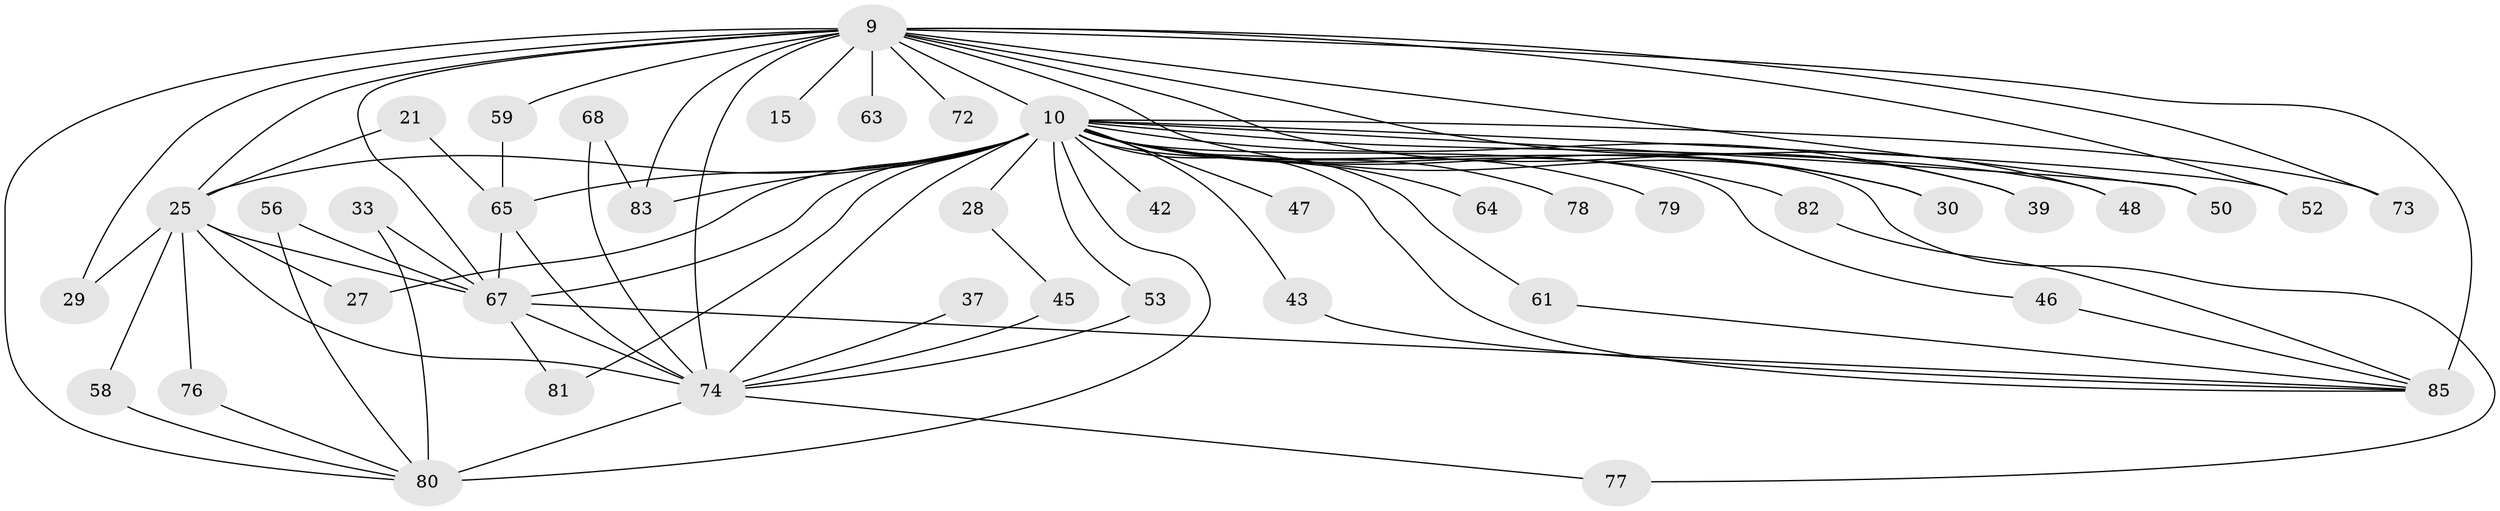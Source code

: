 // original degree distribution, {20: 0.03529411764705882, 13: 0.011764705882352941, 18: 0.011764705882352941, 15: 0.023529411764705882, 12: 0.011764705882352941, 23: 0.011764705882352941, 30: 0.011764705882352941, 6: 0.03529411764705882, 3: 0.2, 4: 0.023529411764705882, 5: 0.03529411764705882, 2: 0.5647058823529412, 8: 0.023529411764705882}
// Generated by graph-tools (version 1.1) at 2025/46/03/09/25 04:46:13]
// undirected, 42 vertices, 77 edges
graph export_dot {
graph [start="1"]
  node [color=gray90,style=filled];
  9 [super="+3"];
  10 [super="+1+8"];
  15;
  21;
  25 [super="+7"];
  27 [super="+17+24"];
  28;
  29;
  30 [super="+19"];
  33;
  37;
  39;
  42;
  43;
  45;
  46;
  47;
  48;
  50;
  52;
  53;
  56;
  58;
  59;
  61;
  63;
  64;
  65 [super="+20"];
  67 [super="+16+62"];
  68;
  72;
  73;
  74 [super="+71+70+69"];
  76;
  77;
  78 [super="+12+22"];
  79;
  80 [super="+11+60+44"];
  81;
  82 [super="+13"];
  83 [super="+66"];
  85 [super="+84+57+75"];
  9 -- 10 [weight=8];
  9 -- 15 [weight=2];
  9 -- 48;
  9 -- 50;
  9 -- 63 [weight=2];
  9 -- 72 [weight=2];
  9 -- 73;
  9 -- 30;
  9 -- 80 [weight=2];
  9 -- 83 [weight=3];
  9 -- 85 [weight=6];
  9 -- 29;
  9 -- 39;
  9 -- 52;
  9 -- 59;
  9 -- 74 [weight=8];
  9 -- 25 [weight=4];
  9 -- 67 [weight=2];
  10 -- 28 [weight=2];
  10 -- 30 [weight=2];
  10 -- 47 [weight=2];
  10 -- 64 [weight=2];
  10 -- 82 [weight=3];
  10 -- 77;
  10 -- 43;
  10 -- 50;
  10 -- 52;
  10 -- 53;
  10 -- 73;
  10 -- 74 [weight=11];
  10 -- 79 [weight=2];
  10 -- 81;
  10 -- 25 [weight=9];
  10 -- 39;
  10 -- 42 [weight=2];
  10 -- 46;
  10 -- 48;
  10 -- 61;
  10 -- 67 [weight=2];
  10 -- 83;
  10 -- 27 [weight=3];
  10 -- 78 [weight=3];
  10 -- 85;
  10 -- 80 [weight=3];
  10 -- 65;
  21 -- 25;
  21 -- 65;
  25 -- 76;
  25 -- 58;
  25 -- 27;
  25 -- 29;
  25 -- 74 [weight=4];
  25 -- 67;
  28 -- 45;
  33 -- 80;
  33 -- 67;
  37 -- 74 [weight=2];
  43 -- 85;
  45 -- 74;
  46 -- 85;
  53 -- 74;
  56 -- 80;
  56 -- 67;
  58 -- 80;
  59 -- 65;
  61 -- 85;
  65 -- 74 [weight=2];
  65 -- 67 [weight=3];
  67 -- 74;
  67 -- 81;
  67 -- 85;
  68 -- 83;
  68 -- 74;
  74 -- 77;
  74 -- 80 [weight=2];
  76 -- 80;
  82 -- 85;
}
